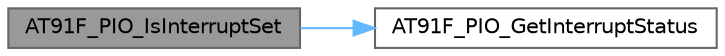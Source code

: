 digraph "AT91F_PIO_IsInterruptSet"
{
 // LATEX_PDF_SIZE
  bgcolor="transparent";
  edge [fontname=Helvetica,fontsize=10,labelfontname=Helvetica,labelfontsize=10];
  node [fontname=Helvetica,fontsize=10,shape=box,height=0.2,width=0.4];
  rankdir="LR";
  Node1 [id="Node000001",label="AT91F_PIO_IsInterruptSet",height=0.2,width=0.4,color="gray40", fillcolor="grey60", style="filled", fontcolor="black",tooltip="Test if PIO Interrupt is Set."];
  Node1 -> Node2 [id="edge2_Node000001_Node000002",color="steelblue1",style="solid",tooltip=" "];
  Node2 [id="Node000002",label="AT91F_PIO_GetInterruptStatus",height=0.2,width=0.4,color="grey40", fillcolor="white", style="filled",URL="$lib___a_t91_s_a_m7_x128_8h.html#ac88f901276400877578d71cde89216df",tooltip="Return PIO Interrupt Status."];
}
